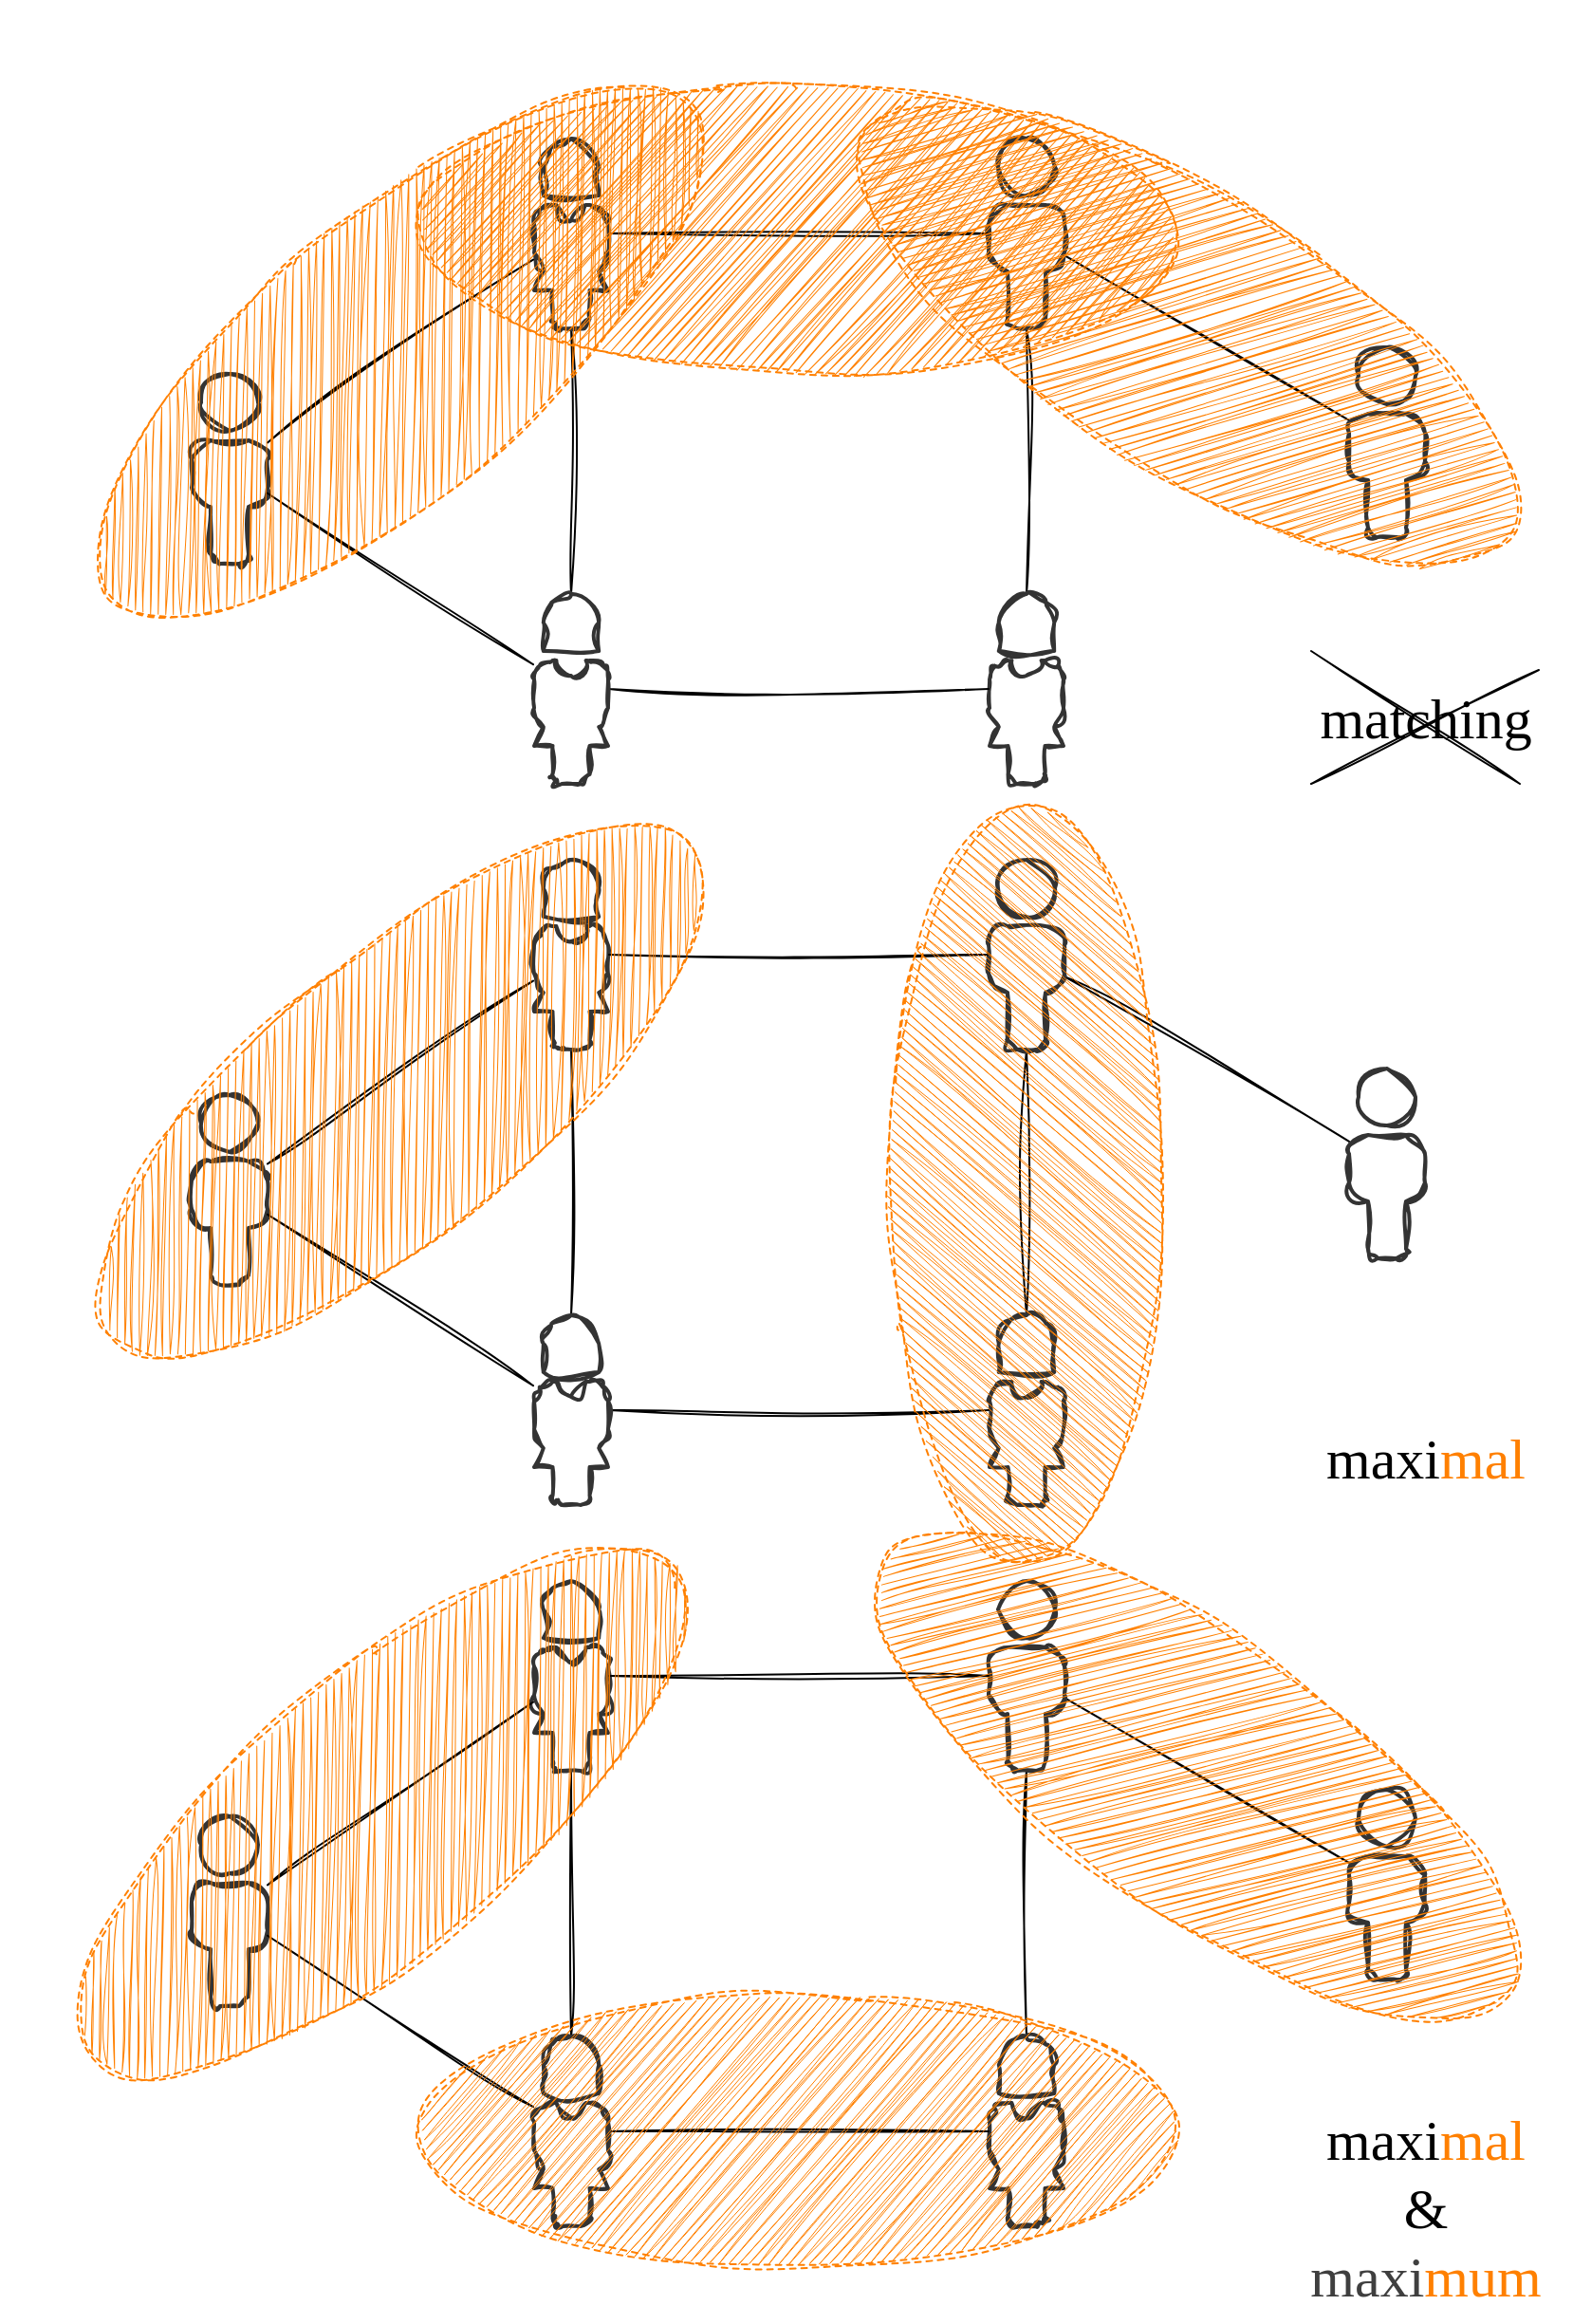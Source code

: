 <mxfile scale="4" border="0">
    <diagram id="33x5W_JDHDyt6haEGtGZ" name="Page-1">
        <mxGraphModel dx="2225" dy="2323" grid="1" gridSize="10" guides="1" tooltips="1" connect="1" arrows="1" fold="1" page="1" pageScale="1" pageWidth="1169" pageHeight="827" math="0" shadow="0">
            <root>
                <mxCell id="0"/>
                <mxCell id="1" parent="0"/>
                <mxCell id="18" style="edgeStyle=none;html=1;endArrow=none;endFill=0;sketch=1;curveFitting=1;jiggle=2;" parent="1" source="3" target="10" edge="1">
                    <mxGeometry relative="1" as="geometry"/>
                </mxCell>
                <mxCell id="25" style="edgeStyle=none;html=1;sketch=1;curveFitting=1;jiggle=2;endArrow=none;endFill=0;" parent="1" source="3" target="5" edge="1">
                    <mxGeometry relative="1" as="geometry"/>
                </mxCell>
                <mxCell id="3" value="" style="fontColor=#0066CC;verticalAlign=top;verticalLabelPosition=bottom;labelPosition=center;align=center;html=1;outlineConnect=0;fillColor=none;strokeColor=#333333;gradientColor=none;gradientDirection=north;strokeWidth=2;shape=mxgraph.networks.user_male;sketch=1;curveFitting=1;jiggle=2;aspect=fixed;" parent="1" vertex="1">
                    <mxGeometry x="560" y="170" width="40" height="100" as="geometry"/>
                </mxCell>
                <mxCell id="5" value="" style="fontColor=#0066CC;verticalAlign=top;verticalLabelPosition=bottom;labelPosition=center;align=center;html=1;outlineConnect=0;fillColor=none;strokeColor=#333333;gradientColor=none;gradientDirection=north;strokeWidth=2;shape=mxgraph.networks.user_female;sketch=1;curveFitting=1;jiggle=2;aspect=fixed;" parent="1" vertex="1">
                    <mxGeometry x="560" y="410" width="40" height="100" as="geometry"/>
                </mxCell>
                <mxCell id="17" style="edgeStyle=none;html=1;endArrow=none;endFill=0;sketch=1;curveFitting=1;jiggle=2;" parent="1" source="6" target="8" edge="1">
                    <mxGeometry relative="1" as="geometry"/>
                </mxCell>
                <mxCell id="24" style="edgeStyle=none;html=1;endArrow=none;endFill=0;sketch=1;curveFitting=1;jiggle=2;" parent="1" source="6" target="5" edge="1">
                    <mxGeometry relative="1" as="geometry"/>
                </mxCell>
                <mxCell id="6" value="" style="fontColor=#0066CC;verticalAlign=top;verticalLabelPosition=bottom;labelPosition=center;align=center;html=1;outlineConnect=0;fillColor=none;strokeColor=#333333;gradientColor=none;gradientDirection=north;strokeWidth=2;shape=mxgraph.networks.user_female;sketch=1;curveFitting=1;jiggle=2;aspect=fixed;" parent="1" vertex="1">
                    <mxGeometry x="320" y="410" width="40" height="100" as="geometry"/>
                </mxCell>
                <mxCell id="8" value="" style="fontColor=#0066CC;verticalAlign=top;verticalLabelPosition=bottom;labelPosition=center;align=center;html=1;outlineConnect=0;fillColor=none;strokeColor=#333333;gradientColor=none;gradientDirection=north;strokeWidth=2;shape=mxgraph.networks.user_female;sketch=1;curveFitting=1;jiggle=2;aspect=fixed;" parent="1" vertex="1">
                    <mxGeometry x="320" y="170" width="40" height="100" as="geometry"/>
                </mxCell>
                <mxCell id="10" value="" style="fontColor=#0066CC;verticalAlign=top;verticalLabelPosition=bottom;labelPosition=center;align=center;html=1;outlineConnect=0;fillColor=none;strokeColor=#333333;gradientColor=none;gradientDirection=north;strokeWidth=2;shape=mxgraph.networks.user_male;sketch=1;curveFitting=1;jiggle=2;aspect=fixed;" parent="1" vertex="1">
                    <mxGeometry x="750" y="280" width="40" height="100" as="geometry"/>
                </mxCell>
                <mxCell id="20" style="edgeStyle=none;html=1;endArrow=none;endFill=0;sketch=1;curveFitting=1;jiggle=2;" parent="1" source="3" target="8" edge="1">
                    <mxGeometry relative="1" as="geometry"/>
                </mxCell>
                <mxCell id="15" style="edgeStyle=none;html=1;endArrow=none;endFill=0;sketch=1;curveFitting=1;jiggle=2;" parent="1" source="12" target="8" edge="1">
                    <mxGeometry relative="1" as="geometry">
                        <mxPoint x="650" y="52.857" as="targetPoint"/>
                    </mxGeometry>
                </mxCell>
                <mxCell id="12" value="" style="fontColor=#0066CC;verticalAlign=top;verticalLabelPosition=bottom;labelPosition=center;align=center;html=1;outlineConnect=0;fillColor=none;strokeColor=#333333;gradientColor=none;gradientDirection=north;strokeWidth=2;shape=mxgraph.networks.user_male;sketch=1;curveFitting=1;jiggle=2;aspect=fixed;" parent="1" vertex="1">
                    <mxGeometry x="140" y="294" width="40" height="100" as="geometry"/>
                </mxCell>
                <mxCell id="14" value="" style="endArrow=none;html=1;sketch=1;curveFitting=1;jiggle=2;" parent="1" source="6" target="12" edge="1">
                    <mxGeometry width="50" height="50" relative="1" as="geometry">
                        <mxPoint x="190" y="290" as="sourcePoint"/>
                        <mxPoint x="240" y="240" as="targetPoint"/>
                    </mxGeometry>
                </mxCell>
                <mxCell id="27" style="edgeStyle=none;html=1;endArrow=none;endFill=0;sketch=1;curveFitting=1;jiggle=2;" parent="1" source="29" target="35" edge="1">
                    <mxGeometry relative="1" as="geometry"/>
                </mxCell>
                <mxCell id="28" style="edgeStyle=none;html=1;sketch=1;curveFitting=1;jiggle=2;endArrow=none;endFill=0;" parent="1" source="29" target="30" edge="1">
                    <mxGeometry relative="1" as="geometry"/>
                </mxCell>
                <mxCell id="29" value="" style="fontColor=#0066CC;verticalAlign=top;verticalLabelPosition=bottom;labelPosition=center;align=center;html=1;outlineConnect=0;fillColor=none;strokeColor=#333333;gradientColor=none;gradientDirection=north;strokeWidth=2;shape=mxgraph.networks.user_male;sketch=1;curveFitting=1;jiggle=2;aspect=fixed;" parent="1" vertex="1">
                    <mxGeometry x="560" y="550" width="40" height="100" as="geometry"/>
                </mxCell>
                <mxCell id="30" value="" style="fontColor=#0066CC;verticalAlign=top;verticalLabelPosition=bottom;labelPosition=center;align=center;html=1;outlineConnect=0;fillColor=none;strokeColor=#333333;gradientColor=none;gradientDirection=north;strokeWidth=2;shape=mxgraph.networks.user_female;sketch=1;curveFitting=1;jiggle=2;aspect=fixed;" parent="1" vertex="1">
                    <mxGeometry x="560" y="790" width="40" height="100" as="geometry"/>
                </mxCell>
                <mxCell id="31" style="edgeStyle=none;html=1;endArrow=none;endFill=0;sketch=1;curveFitting=1;jiggle=2;" parent="1" source="33" target="34" edge="1">
                    <mxGeometry relative="1" as="geometry"/>
                </mxCell>
                <mxCell id="32" style="edgeStyle=none;html=1;endArrow=none;endFill=0;sketch=1;curveFitting=1;jiggle=2;" parent="1" source="33" target="30" edge="1">
                    <mxGeometry relative="1" as="geometry"/>
                </mxCell>
                <mxCell id="33" value="" style="fontColor=#0066CC;verticalAlign=top;verticalLabelPosition=bottom;labelPosition=center;align=center;html=1;outlineConnect=0;fillColor=none;strokeColor=#333333;gradientColor=none;gradientDirection=north;strokeWidth=2;shape=mxgraph.networks.user_female;sketch=1;curveFitting=1;jiggle=2;aspect=fixed;" parent="1" vertex="1">
                    <mxGeometry x="320" y="790" width="40" height="100" as="geometry"/>
                </mxCell>
                <mxCell id="34" value="" style="fontColor=#0066CC;verticalAlign=top;verticalLabelPosition=bottom;labelPosition=center;align=center;html=1;outlineConnect=0;fillColor=none;strokeColor=#333333;gradientColor=none;gradientDirection=north;strokeWidth=2;shape=mxgraph.networks.user_female;sketch=1;curveFitting=1;jiggle=2;aspect=fixed;" parent="1" vertex="1">
                    <mxGeometry x="320" y="550" width="40" height="100" as="geometry"/>
                </mxCell>
                <mxCell id="35" value="" style="fontColor=#0066CC;verticalAlign=top;verticalLabelPosition=bottom;labelPosition=center;align=center;html=1;outlineConnect=0;fillColor=none;strokeColor=#333333;gradientColor=none;gradientDirection=north;strokeWidth=2;shape=mxgraph.networks.user_male;sketch=1;curveFitting=1;jiggle=2;aspect=fixed;" parent="1" vertex="1">
                    <mxGeometry x="750" y="660" width="40" height="100" as="geometry"/>
                </mxCell>
                <mxCell id="36" style="edgeStyle=none;html=1;endArrow=none;endFill=0;sketch=1;curveFitting=1;jiggle=2;" parent="1" source="29" target="34" edge="1">
                    <mxGeometry relative="1" as="geometry"/>
                </mxCell>
                <mxCell id="37" style="edgeStyle=none;html=1;endArrow=none;endFill=0;sketch=1;curveFitting=1;jiggle=2;" parent="1" source="38" target="34" edge="1">
                    <mxGeometry relative="1" as="geometry">
                        <mxPoint x="650" y="432.857" as="targetPoint"/>
                    </mxGeometry>
                </mxCell>
                <mxCell id="38" value="" style="fontColor=#0066CC;verticalAlign=top;verticalLabelPosition=bottom;labelPosition=center;align=center;html=1;outlineConnect=0;fillColor=none;strokeColor=#333333;gradientColor=none;gradientDirection=north;strokeWidth=2;shape=mxgraph.networks.user_male;sketch=1;curveFitting=1;jiggle=2;aspect=fixed;" parent="1" vertex="1">
                    <mxGeometry x="140" y="674" width="40" height="100" as="geometry"/>
                </mxCell>
                <mxCell id="39" value="" style="endArrow=none;html=1;sketch=1;curveFitting=1;jiggle=2;" parent="1" source="33" target="38" edge="1">
                    <mxGeometry width="50" height="50" relative="1" as="geometry">
                        <mxPoint x="190" y="670" as="sourcePoint"/>
                        <mxPoint x="240" y="620" as="targetPoint"/>
                    </mxGeometry>
                </mxCell>
                <mxCell id="40" style="edgeStyle=none;html=1;endArrow=none;endFill=0;sketch=1;curveFitting=1;jiggle=2;" parent="1" source="42" target="48" edge="1">
                    <mxGeometry relative="1" as="geometry"/>
                </mxCell>
                <mxCell id="41" style="edgeStyle=none;html=1;sketch=1;curveFitting=1;jiggle=2;endArrow=none;endFill=0;" parent="1" source="42" target="43" edge="1">
                    <mxGeometry relative="1" as="geometry"/>
                </mxCell>
                <mxCell id="42" value="" style="fontColor=#0066CC;verticalAlign=top;verticalLabelPosition=bottom;labelPosition=center;align=center;html=1;outlineConnect=0;fillColor=none;strokeColor=#333333;gradientColor=none;gradientDirection=north;strokeWidth=2;shape=mxgraph.networks.user_male;sketch=1;curveFitting=1;jiggle=2;aspect=fixed;" parent="1" vertex="1">
                    <mxGeometry x="560" y="-210" width="40" height="100" as="geometry"/>
                </mxCell>
                <mxCell id="43" value="" style="fontColor=#0066CC;verticalAlign=top;verticalLabelPosition=bottom;labelPosition=center;align=center;html=1;outlineConnect=0;fillColor=none;strokeColor=#333333;gradientColor=none;gradientDirection=north;strokeWidth=2;shape=mxgraph.networks.user_female;sketch=1;curveFitting=1;jiggle=2;aspect=fixed;" parent="1" vertex="1">
                    <mxGeometry x="560" y="30" width="40" height="100" as="geometry"/>
                </mxCell>
                <mxCell id="44" style="edgeStyle=none;html=1;endArrow=none;endFill=0;sketch=1;curveFitting=1;jiggle=2;" parent="1" source="46" target="47" edge="1">
                    <mxGeometry relative="1" as="geometry"/>
                </mxCell>
                <mxCell id="45" style="edgeStyle=none;html=1;endArrow=none;endFill=0;sketch=1;curveFitting=1;jiggle=2;" parent="1" source="46" target="43" edge="1">
                    <mxGeometry relative="1" as="geometry"/>
                </mxCell>
                <mxCell id="46" value="" style="fontColor=#0066CC;verticalAlign=top;verticalLabelPosition=bottom;labelPosition=center;align=center;html=1;outlineConnect=0;fillColor=none;strokeColor=#333333;gradientColor=none;gradientDirection=north;strokeWidth=2;shape=mxgraph.networks.user_female;sketch=1;curveFitting=1;jiggle=2;aspect=fixed;" parent="1" vertex="1">
                    <mxGeometry x="320" y="30" width="40" height="100" as="geometry"/>
                </mxCell>
                <mxCell id="47" value="" style="fontColor=#0066CC;verticalAlign=top;verticalLabelPosition=bottom;labelPosition=center;align=center;html=1;outlineConnect=0;fillColor=none;strokeColor=#333333;gradientColor=none;gradientDirection=north;strokeWidth=2;shape=mxgraph.networks.user_female;sketch=1;curveFitting=1;jiggle=2;aspect=fixed;" parent="1" vertex="1">
                    <mxGeometry x="320" y="-210" width="40" height="100" as="geometry"/>
                </mxCell>
                <mxCell id="48" value="" style="fontColor=#0066CC;verticalAlign=top;verticalLabelPosition=bottom;labelPosition=center;align=center;html=1;outlineConnect=0;fillColor=none;strokeColor=#333333;gradientColor=none;gradientDirection=north;strokeWidth=2;shape=mxgraph.networks.user_male;sketch=1;curveFitting=1;jiggle=2;aspect=fixed;" parent="1" vertex="1">
                    <mxGeometry x="750" y="-100" width="40" height="100" as="geometry"/>
                </mxCell>
                <mxCell id="49" style="edgeStyle=none;html=1;endArrow=none;endFill=0;sketch=1;curveFitting=1;jiggle=2;" parent="1" source="42" target="47" edge="1">
                    <mxGeometry relative="1" as="geometry"/>
                </mxCell>
                <mxCell id="50" style="edgeStyle=none;html=1;endArrow=none;endFill=0;sketch=1;curveFitting=1;jiggle=2;" parent="1" source="51" target="47" edge="1">
                    <mxGeometry relative="1" as="geometry">
                        <mxPoint x="650" y="-327.143" as="targetPoint"/>
                    </mxGeometry>
                </mxCell>
                <mxCell id="51" value="" style="fontColor=#0066CC;verticalAlign=top;verticalLabelPosition=bottom;labelPosition=center;align=center;html=1;outlineConnect=0;fillColor=none;strokeColor=#333333;gradientColor=none;gradientDirection=north;strokeWidth=2;shape=mxgraph.networks.user_male;sketch=1;curveFitting=1;jiggle=2;aspect=fixed;" parent="1" vertex="1">
                    <mxGeometry x="140" y="-86" width="40" height="100" as="geometry"/>
                </mxCell>
                <mxCell id="52" value="" style="endArrow=none;html=1;sketch=1;curveFitting=1;jiggle=2;" parent="1" source="46" target="51" edge="1">
                    <mxGeometry width="50" height="50" relative="1" as="geometry">
                        <mxPoint x="190" y="-90" as="sourcePoint"/>
                        <mxPoint x="240" y="-140" as="targetPoint"/>
                    </mxGeometry>
                </mxCell>
                <mxCell id="91" value="" style="ellipse;whiteSpace=wrap;html=1;sketch=1;curveFitting=1;jiggle=2;fillStyle=hachure;fillColor=#FF8000;dashed=1;rotation=-40;strokeColor=#FF8000;" parent="1" vertex="1">
                    <mxGeometry x="50" y="-170" width="400" height="144.33" as="geometry"/>
                </mxCell>
                <mxCell id="95" value="" style="ellipse;whiteSpace=wrap;html=1;sketch=1;curveFitting=1;jiggle=2;fillStyle=hachure;fillColor=#FF8000;dashed=1;rotation=-90;strokeColor=#FF8000;" parent="1" vertex="1">
                    <mxGeometry x="380" y="269.17" width="400" height="144.33" as="geometry"/>
                </mxCell>
                <mxCell id="96" value="" style="ellipse;whiteSpace=wrap;html=1;sketch=1;curveFitting=1;jiggle=2;fillStyle=hachure;fillColor=#FF8000;dashed=1;rotation=-40;strokeColor=#FF8000;" parent="1" vertex="1">
                    <mxGeometry x="50" y="220" width="400" height="144.33" as="geometry"/>
                </mxCell>
                <mxCell id="99" value="" style="ellipse;whiteSpace=wrap;html=1;sketch=1;curveFitting=1;jiggle=2;fillStyle=hachure;fillColor=#FF8000;dashed=1;rotation=35;strokeColor=#FF8000;" parent="1" vertex="1">
                    <mxGeometry x="470" y="580" width="400" height="144.33" as="geometry"/>
                </mxCell>
                <mxCell id="100" value="&lt;font style=&quot;font-size: 30px;&quot; face=&quot;Comic Sans MS&quot;&gt;maxi&lt;font style=&quot;color: rgb(255, 128, 0);&quot;&gt;mal&lt;/font&gt;&lt;/font&gt;&lt;div&gt;&lt;font style=&quot;font-size: 30px;&quot; face=&quot;Comic Sans MS&quot;&gt;&amp;amp;&lt;/font&gt;&lt;/div&gt;&lt;div&gt;&lt;span style=&quot;color: rgb(63, 63, 63); font-family: &amp;quot;Comic Sans MS&amp;quot;; font-size: 30px;&quot;&gt;&amp;nbsp;maxi&lt;/span&gt;&lt;font style=&quot;font-family: &amp;quot;Comic Sans MS&amp;quot;; font-size: 30px; color: rgb(255, 128, 0);&quot;&gt;mum&lt;/font&gt;&lt;span style=&quot;color: rgb(63, 63, 63); font-family: &amp;quot;Comic Sans MS&amp;quot;; font-size: 30px;&quot;&gt;&amp;nbsp;&lt;/span&gt;&lt;/div&gt;" style="text;html=1;align=center;verticalAlign=middle;resizable=0;points=[];autosize=1;strokeColor=none;fillColor=none;" parent="1" vertex="1">
                    <mxGeometry x="705" y="820.0" width="170" height="120" as="geometry"/>
                </mxCell>
                <mxCell id="105" value="&lt;font style=&quot;font-size: 30px;&quot; face=&quot;Comic Sans MS&quot;&gt;maxi&lt;font style=&quot;color: rgb(255, 128, 0);&quot;&gt;mal&lt;/font&gt;&lt;/font&gt;" style="text;html=1;align=center;verticalAlign=middle;resizable=0;points=[];autosize=1;strokeColor=none;fillColor=none;" parent="1" vertex="1">
                    <mxGeometry x="720" y="460" width="140" height="50" as="geometry"/>
                </mxCell>
                <mxCell id="110" value="" style="ellipse;whiteSpace=wrap;html=1;sketch=1;curveFitting=1;jiggle=2;fillStyle=hachure;fillColor=#FF8000;dashed=1;rotation=-40;strokeColor=#FF8000;" parent="1" vertex="1">
                    <mxGeometry x="40" y="600" width="400" height="144.33" as="geometry"/>
                </mxCell>
                <mxCell id="111" value="" style="ellipse;whiteSpace=wrap;html=1;sketch=1;curveFitting=1;jiggle=2;fillStyle=hachure;fillColor=#FF8000;dashed=1;rotation=0;strokeColor=#FF8000;" parent="1" vertex="1">
                    <mxGeometry x="260" y="767.84" width="400" height="144.33" as="geometry"/>
                </mxCell>
                <mxCell id="113" value="&lt;font style=&quot;font-size: 30px;&quot; face=&quot;Comic Sans MS&quot;&gt;matching&lt;/font&gt;" style="text;html=1;align=center;verticalAlign=middle;resizable=0;points=[];autosize=1;strokeColor=none;fillColor=none;" parent="1" vertex="1">
                    <mxGeometry x="715" y="70" width="150" height="50" as="geometry"/>
                </mxCell>
                <mxCell id="114" value="" style="endArrow=none;html=1;sketch=1;curveFitting=1;jiggle=2;entryX=0.9;entryY=0;entryDx=0;entryDy=0;entryPerimeter=0;" edge="1" parent="1" target="113">
                    <mxGeometry width="50" height="50" relative="1" as="geometry">
                        <mxPoint x="730" y="130" as="sourcePoint"/>
                        <mxPoint x="825" y="80" as="targetPoint"/>
                    </mxGeometry>
                </mxCell>
                <mxCell id="115" value="" style="endArrow=none;html=1;sketch=1;curveFitting=1;jiggle=2;" edge="1" parent="1">
                    <mxGeometry width="50" height="50" relative="1" as="geometry">
                        <mxPoint x="730" y="60" as="sourcePoint"/>
                        <mxPoint x="840" y="130" as="targetPoint"/>
                    </mxGeometry>
                </mxCell>
                <mxCell id="116" value="" style="ellipse;whiteSpace=wrap;html=1;sketch=1;curveFitting=1;jiggle=2;fillStyle=hachure;fillColor=#FF8000;dashed=1;rotation=1;strokeColor=#FF8000;" vertex="1" parent="1">
                    <mxGeometry x="260" y="-238.17" width="400" height="152.17" as="geometry"/>
                </mxCell>
                <mxCell id="117" value="" style="ellipse;whiteSpace=wrap;html=1;sketch=1;curveFitting=1;jiggle=2;fillStyle=hachure;fillColor=#FF8000;dashed=1;rotation=32;strokeColor=#FF8000;" vertex="1" parent="1">
                    <mxGeometry x="465" y="-180" width="400" height="144.33" as="geometry"/>
                </mxCell>
            </root>
        </mxGraphModel>
    </diagram>
</mxfile>
